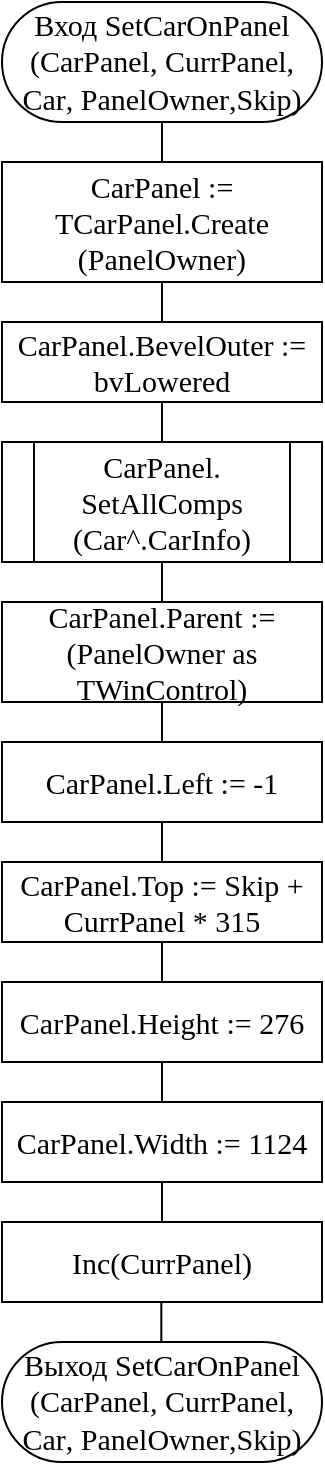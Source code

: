 <mxfile version="13.7.9" type="device"><diagram id="gn1SoAp0qYWjbv03GjbJ" name="Страница 1"><mxGraphModel dx="1086" dy="816" grid="1" gridSize="10" guides="1" tooltips="1" connect="1" arrows="1" fold="1" page="1" pageScale="1" pageWidth="827" pageHeight="1169" math="0" shadow="0"><root><mxCell id="0"/><mxCell id="1" parent="0"/><mxCell id="1Ke4oLyAM8-3iX-2AZSF-1" value="Вход&amp;nbsp;&lt;span lang=&quot;EN-US&quot; style=&quot;font-size: 15px; line-height: 115%;&quot;&gt;SetCarOnPanel&lt;br style=&quot;font-size: 15px;&quot;&gt;&lt;/span&gt;&lt;span style=&quot;font-size: 15px; line-height: 115%;&quot;&gt;(&lt;/span&gt;&lt;span lang=&quot;EN-US&quot; style=&quot;font-size: 15px; line-height: 115%;&quot;&gt;CarPanel&lt;/span&gt;&lt;span style=&quot;font-size: 15px; line-height: 115%;&quot;&gt;, &lt;/span&gt;&lt;span lang=&quot;EN-US&quot; style=&quot;font-size: 15px; line-height: 115%;&quot;&gt;CurrPanel&lt;/span&gt;&lt;span style=&quot;font-size: 15px; line-height: 115%;&quot;&gt;, &lt;/span&gt;&lt;span lang=&quot;EN-US&quot; style=&quot;font-size: 15px; line-height: 115%;&quot;&gt;Car&lt;/span&gt;&lt;span style=&quot;font-size: 15px; line-height: 115%;&quot;&gt;, &lt;/span&gt;&lt;span lang=&quot;EN-US&quot; style=&quot;font-size: 15px; line-height: 115%;&quot;&gt;PanelOwner&lt;/span&gt;&lt;span style=&quot;font-size: 15px; line-height: 115%;&quot;&gt;,&lt;/span&gt;&lt;span lang=&quot;EN-US&quot; style=&quot;font-size: 15px; line-height: 115%;&quot;&gt;Skip)&lt;/span&gt;" style="rounded=1;whiteSpace=wrap;html=1;fontSize=15;arcSize=50;fontFamily=Times New Roman;" parent="1" vertex="1"><mxGeometry x="340" y="40" width="160" height="60" as="geometry"/></mxCell><mxCell id="1Ke4oLyAM8-3iX-2AZSF-2" value="" style="endArrow=none;html=1;fontFamily=Times New Roman;fontSize=15;rounded=0;" parent="1" edge="1"><mxGeometry width="50" height="50" relative="1" as="geometry"><mxPoint x="420" y="120" as="sourcePoint"/><mxPoint x="420" y="100" as="targetPoint"/></mxGeometry></mxCell><mxCell id="1Ke4oLyAM8-3iX-2AZSF-3" value="CarPanel := TCarPanel.Create&lt;br style=&quot;font-size: 15px;&quot;&gt;(PanelOwner)" style="rounded=0;whiteSpace=wrap;html=1;fontSize=15;fontFamily=Times New Roman;" parent="1" vertex="1"><mxGeometry x="340" y="120" width="160" height="60" as="geometry"/></mxCell><mxCell id="1Ke4oLyAM8-3iX-2AZSF-4" value="" style="endArrow=none;html=1;fontFamily=Times New Roman;fontSize=15;rounded=0;" parent="1" edge="1"><mxGeometry width="50" height="50" relative="1" as="geometry"><mxPoint x="420" y="200" as="sourcePoint"/><mxPoint x="420" y="180" as="targetPoint"/></mxGeometry></mxCell><mxCell id="1Ke4oLyAM8-3iX-2AZSF-5" value="CarPanel.BevelOuter := bvLowered" style="rounded=0;whiteSpace=wrap;html=1;fontSize=15;fontFamily=Times New Roman;" parent="1" vertex="1"><mxGeometry x="340" y="200" width="160" height="40" as="geometry"/></mxCell><mxCell id="1Ke4oLyAM8-3iX-2AZSF-6" value="" style="endArrow=none;html=1;fontFamily=Times New Roman;fontSize=15;rounded=0;" parent="1" edge="1"><mxGeometry width="50" height="50" relative="1" as="geometry"><mxPoint x="420" y="260" as="sourcePoint"/><mxPoint x="420" y="240" as="targetPoint"/></mxGeometry></mxCell><mxCell id="1Ke4oLyAM8-3iX-2AZSF-21" value="Выход&amp;nbsp;&lt;span lang=&quot;EN-US&quot; style=&quot;font-size: 15px; line-height: 115%;&quot;&gt;SetCarOnPanel&lt;br style=&quot;font-size: 15px;&quot;&gt;&lt;/span&gt;&lt;span style=&quot;font-size: 15px; line-height: 115%;&quot;&gt;(&lt;/span&gt;&lt;span lang=&quot;EN-US&quot; style=&quot;font-size: 15px; line-height: 115%;&quot;&gt;CarPanel&lt;/span&gt;&lt;span style=&quot;font-size: 15px; line-height: 115%;&quot;&gt;, &lt;/span&gt;&lt;span lang=&quot;EN-US&quot; style=&quot;font-size: 15px; line-height: 115%;&quot;&gt;CurrPanel&lt;/span&gt;&lt;span style=&quot;font-size: 15px; line-height: 115%;&quot;&gt;, &lt;/span&gt;&lt;span lang=&quot;EN-US&quot; style=&quot;font-size: 15px; line-height: 115%;&quot;&gt;Car&lt;/span&gt;&lt;span style=&quot;font-size: 15px; line-height: 115%;&quot;&gt;, &lt;/span&gt;&lt;span lang=&quot;EN-US&quot; style=&quot;font-size: 15px; line-height: 115%;&quot;&gt;PanelOwner&lt;/span&gt;&lt;span style=&quot;font-size: 15px; line-height: 115%;&quot;&gt;,&lt;/span&gt;&lt;span lang=&quot;EN-US&quot; style=&quot;font-size: 15px; line-height: 115%;&quot;&gt;Skip)&lt;/span&gt;" style="rounded=1;whiteSpace=wrap;html=1;fontSize=15;arcSize=50;fontFamily=Times New Roman;" parent="1" vertex="1"><mxGeometry x="340" y="710" width="160" height="60" as="geometry"/></mxCell><mxCell id="1Ke4oLyAM8-3iX-2AZSF-22" value="CarPanel.&lt;br style=&quot;font-size: 15px;&quot;&gt;SetAllComps&lt;br style=&quot;font-size: 15px;&quot;&gt;(Car^.CarInfo)" style="shape=process;whiteSpace=wrap;html=1;backgroundOutline=1;rounded=0;fontFamily=Times New Roman;fontSize=15;" parent="1" vertex="1"><mxGeometry x="340" y="260" width="160" height="60" as="geometry"/></mxCell><mxCell id="1Ke4oLyAM8-3iX-2AZSF-23" value="" style="endArrow=none;html=1;fontFamily=Times New Roman;fontSize=15;rounded=0;" parent="1" edge="1"><mxGeometry width="50" height="50" relative="1" as="geometry"><mxPoint x="420" y="340" as="sourcePoint"/><mxPoint x="420" y="320" as="targetPoint"/></mxGeometry></mxCell><mxCell id="1Ke4oLyAM8-3iX-2AZSF-24" value="CarPanel.Parent := (PanelOwner as TWinControl)" style="rounded=0;whiteSpace=wrap;html=1;fontSize=15;fontFamily=Times New Roman;" parent="1" vertex="1"><mxGeometry x="340" y="340" width="160" height="50" as="geometry"/></mxCell><mxCell id="1Ke4oLyAM8-3iX-2AZSF-25" value="" style="endArrow=none;html=1;fontFamily=Times New Roman;fontSize=15;rounded=0;" parent="1" edge="1"><mxGeometry width="50" height="50" relative="1" as="geometry"><mxPoint x="420" y="410" as="sourcePoint"/><mxPoint x="420" y="390" as="targetPoint"/></mxGeometry></mxCell><mxCell id="1Ke4oLyAM8-3iX-2AZSF-26" value="CarPanel.Left := -1" style="rounded=0;whiteSpace=wrap;html=1;fontSize=15;fontFamily=Times New Roman;" parent="1" vertex="1"><mxGeometry x="340" y="410" width="160" height="40" as="geometry"/></mxCell><mxCell id="1Ke4oLyAM8-3iX-2AZSF-27" value="" style="endArrow=none;html=1;fontFamily=Times New Roman;fontSize=15;rounded=0;" parent="1" edge="1"><mxGeometry width="50" height="50" relative="1" as="geometry"><mxPoint x="420" y="470" as="sourcePoint"/><mxPoint x="420" y="450" as="targetPoint"/></mxGeometry></mxCell><mxCell id="1Ke4oLyAM8-3iX-2AZSF-28" value="CarPanel.Top := Skip + CurrPanel * 315" style="rounded=0;whiteSpace=wrap;html=1;fontSize=15;fontFamily=Times New Roman;" parent="1" vertex="1"><mxGeometry x="340" y="470" width="160" height="40" as="geometry"/></mxCell><mxCell id="1Ke4oLyAM8-3iX-2AZSF-29" value="" style="endArrow=none;html=1;fontFamily=Times New Roman;fontSize=15;rounded=0;" parent="1" edge="1"><mxGeometry width="50" height="50" relative="1" as="geometry"><mxPoint x="420" y="530" as="sourcePoint"/><mxPoint x="420" y="510" as="targetPoint"/></mxGeometry></mxCell><mxCell id="1Ke4oLyAM8-3iX-2AZSF-30" value="CarPanel.Height := 276" style="rounded=0;whiteSpace=wrap;html=1;fontSize=15;fontFamily=Times New Roman;" parent="1" vertex="1"><mxGeometry x="340" y="530" width="160" height="40" as="geometry"/></mxCell><mxCell id="1Ke4oLyAM8-3iX-2AZSF-31" value="" style="endArrow=none;html=1;fontFamily=Times New Roman;fontSize=15;rounded=0;" parent="1" edge="1"><mxGeometry width="50" height="50" relative="1" as="geometry"><mxPoint x="420" y="590" as="sourcePoint"/><mxPoint x="420" y="570" as="targetPoint"/></mxGeometry></mxCell><mxCell id="1Ke4oLyAM8-3iX-2AZSF-32" value="CarPanel.Width := 1124" style="rounded=0;whiteSpace=wrap;html=1;fontSize=15;fontFamily=Times New Roman;" parent="1" vertex="1"><mxGeometry x="340" y="590" width="160" height="40" as="geometry"/></mxCell><mxCell id="1Ke4oLyAM8-3iX-2AZSF-33" value="" style="endArrow=none;html=1;fontFamily=Times New Roman;fontSize=15;rounded=0;" parent="1" edge="1"><mxGeometry width="50" height="50" relative="1" as="geometry"><mxPoint x="420" y="650" as="sourcePoint"/><mxPoint x="420" y="630" as="targetPoint"/></mxGeometry></mxCell><mxCell id="1Ke4oLyAM8-3iX-2AZSF-34" value="Inc(CurrPanel)" style="rounded=0;whiteSpace=wrap;html=1;fontSize=15;fontFamily=Times New Roman;" parent="1" vertex="1"><mxGeometry x="340" y="650" width="160" height="40" as="geometry"/></mxCell><mxCell id="1Ke4oLyAM8-3iX-2AZSF-35" value="" style="endArrow=none;html=1;fontFamily=Times New Roman;fontSize=15;rounded=0;" parent="1" edge="1"><mxGeometry width="50" height="50" relative="1" as="geometry"><mxPoint x="419.66" y="710" as="sourcePoint"/><mxPoint x="419.66" y="690" as="targetPoint"/></mxGeometry></mxCell></root></mxGraphModel></diagram></mxfile>